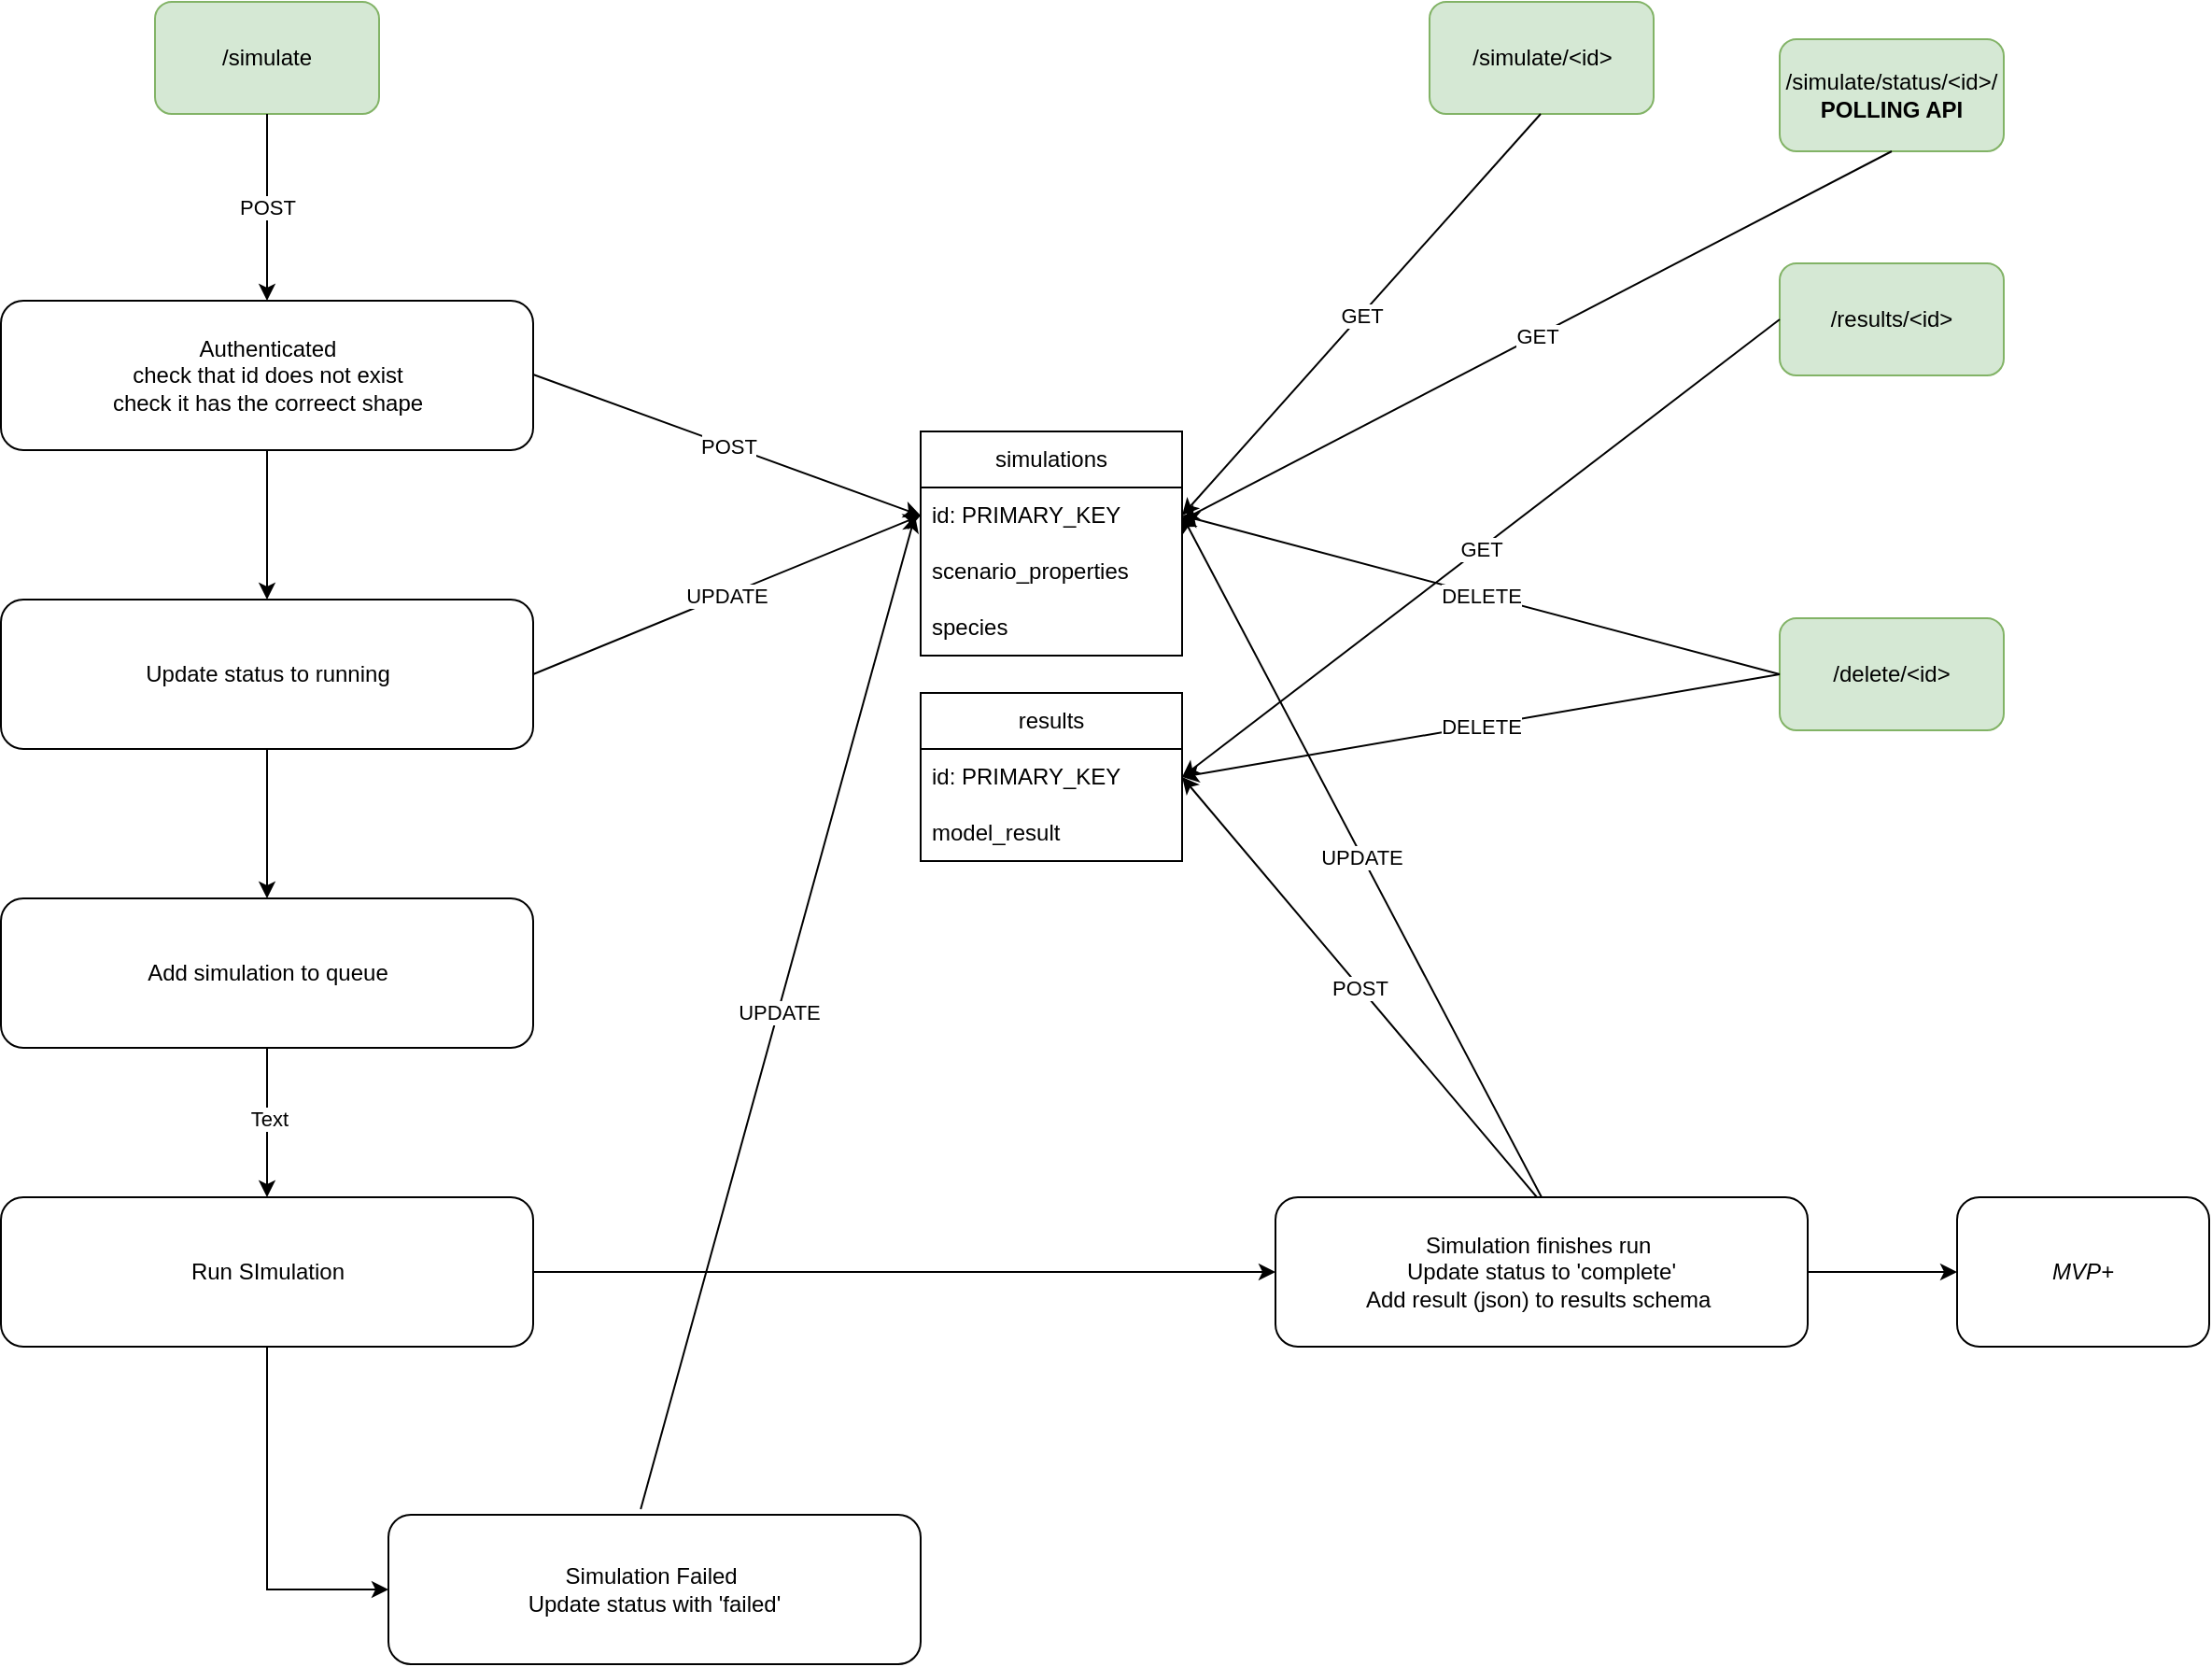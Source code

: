 <mxfile version="24.4.9" type="github">
  <diagram name="Page-1" id="TQ4eBMd5YeBiTXItU8jS">
    <mxGraphModel dx="1434" dy="772" grid="1" gridSize="10" guides="1" tooltips="1" connect="1" arrows="1" fold="1" page="1" pageScale="1" pageWidth="850" pageHeight="1100" math="0" shadow="0">
      <root>
        <mxCell id="0" />
        <mxCell id="1" parent="0" />
        <mxCell id="Oc1wq3lQpYeWBhhOjSAj-2" value="/simulate" style="rounded=1;whiteSpace=wrap;html=1;fillColor=#d5e8d4;strokeColor=#82b366;" parent="1" vertex="1">
          <mxGeometry x="370" y="40" width="120" height="60" as="geometry" />
        </mxCell>
        <mxCell id="xN9SMs_Lk29yB2TB7Gc1-17" value="" style="edgeStyle=orthogonalEdgeStyle;rounded=0;orthogonalLoop=1;jettySize=auto;html=1;" parent="1" source="xN9SMs_Lk29yB2TB7Gc1-1" target="xN9SMs_Lk29yB2TB7Gc1-16" edge="1">
          <mxGeometry relative="1" as="geometry" />
        </mxCell>
        <mxCell id="xN9SMs_Lk29yB2TB7Gc1-1" value="&lt;div&gt;Authenticated&lt;/div&gt;check that id does not exist&lt;div&gt;check it has the correect shape&lt;/div&gt;" style="rounded=1;whiteSpace=wrap;html=1;" parent="1" vertex="1">
          <mxGeometry x="287.5" y="200" width="285" height="80" as="geometry" />
        </mxCell>
        <mxCell id="xN9SMs_Lk29yB2TB7Gc1-4" value="simulations" style="swimlane;fontStyle=0;childLayout=stackLayout;horizontal=1;startSize=30;horizontalStack=0;resizeParent=1;resizeParentMax=0;resizeLast=0;collapsible=1;marginBottom=0;whiteSpace=wrap;html=1;" parent="1" vertex="1">
          <mxGeometry x="780" y="270" width="140" height="120" as="geometry" />
        </mxCell>
        <mxCell id="xN9SMs_Lk29yB2TB7Gc1-5" value="id: PRIMARY_KEY" style="text;strokeColor=none;fillColor=none;align=left;verticalAlign=middle;spacingLeft=4;spacingRight=4;overflow=hidden;points=[[0,0.5],[1,0.5]];portConstraint=eastwest;rotatable=0;whiteSpace=wrap;html=1;" parent="xN9SMs_Lk29yB2TB7Gc1-4" vertex="1">
          <mxGeometry y="30" width="140" height="30" as="geometry" />
        </mxCell>
        <mxCell id="xN9SMs_Lk29yB2TB7Gc1-6" value="scenario_properties" style="text;strokeColor=none;fillColor=none;align=left;verticalAlign=middle;spacingLeft=4;spacingRight=4;overflow=hidden;points=[[0,0.5],[1,0.5]];portConstraint=eastwest;rotatable=0;whiteSpace=wrap;html=1;" parent="xN9SMs_Lk29yB2TB7Gc1-4" vertex="1">
          <mxGeometry y="60" width="140" height="30" as="geometry" />
        </mxCell>
        <mxCell id="xN9SMs_Lk29yB2TB7Gc1-7" value="species" style="text;strokeColor=none;fillColor=none;align=left;verticalAlign=middle;spacingLeft=4;spacingRight=4;overflow=hidden;points=[[0,0.5],[1,0.5]];portConstraint=eastwest;rotatable=0;whiteSpace=wrap;html=1;" parent="xN9SMs_Lk29yB2TB7Gc1-4" vertex="1">
          <mxGeometry y="90" width="140" height="30" as="geometry" />
        </mxCell>
        <mxCell id="xN9SMs_Lk29yB2TB7Gc1-8" value="results" style="swimlane;fontStyle=0;childLayout=stackLayout;horizontal=1;startSize=30;horizontalStack=0;resizeParent=1;resizeParentMax=0;resizeLast=0;collapsible=1;marginBottom=0;whiteSpace=wrap;html=1;" parent="1" vertex="1">
          <mxGeometry x="780" y="410" width="140" height="90" as="geometry" />
        </mxCell>
        <mxCell id="xN9SMs_Lk29yB2TB7Gc1-9" value="id: PRIMARY_KEY" style="text;strokeColor=none;fillColor=none;align=left;verticalAlign=middle;spacingLeft=4;spacingRight=4;overflow=hidden;points=[[0,0.5],[1,0.5]];portConstraint=eastwest;rotatable=0;whiteSpace=wrap;html=1;" parent="xN9SMs_Lk29yB2TB7Gc1-8" vertex="1">
          <mxGeometry y="30" width="140" height="30" as="geometry" />
        </mxCell>
        <mxCell id="xN9SMs_Lk29yB2TB7Gc1-10" value="model_result" style="text;strokeColor=none;fillColor=none;align=left;verticalAlign=middle;spacingLeft=4;spacingRight=4;overflow=hidden;points=[[0,0.5],[1,0.5]];portConstraint=eastwest;rotatable=0;whiteSpace=wrap;html=1;" parent="xN9SMs_Lk29yB2TB7Gc1-8" vertex="1">
          <mxGeometry y="60" width="140" height="30" as="geometry" />
        </mxCell>
        <mxCell id="xN9SMs_Lk29yB2TB7Gc1-13" value="" style="endArrow=classic;html=1;rounded=0;entryX=0;entryY=0.5;entryDx=0;entryDy=0;" parent="1" target="xN9SMs_Lk29yB2TB7Gc1-5" edge="1">
          <mxGeometry relative="1" as="geometry">
            <mxPoint x="572.5" y="239.5" as="sourcePoint" />
            <mxPoint x="672.5" y="239.5" as="targetPoint" />
          </mxGeometry>
        </mxCell>
        <mxCell id="xN9SMs_Lk29yB2TB7Gc1-14" value="POST" style="edgeLabel;resizable=0;html=1;;align=center;verticalAlign=middle;" parent="xN9SMs_Lk29yB2TB7Gc1-13" connectable="0" vertex="1">
          <mxGeometry relative="1" as="geometry" />
        </mxCell>
        <mxCell id="xN9SMs_Lk29yB2TB7Gc1-21" value="" style="edgeStyle=orthogonalEdgeStyle;rounded=0;orthogonalLoop=1;jettySize=auto;html=1;" parent="1" source="xN9SMs_Lk29yB2TB7Gc1-16" target="xN9SMs_Lk29yB2TB7Gc1-20" edge="1">
          <mxGeometry relative="1" as="geometry" />
        </mxCell>
        <mxCell id="xN9SMs_Lk29yB2TB7Gc1-16" value="Update status to running" style="rounded=1;whiteSpace=wrap;html=1;" parent="1" vertex="1">
          <mxGeometry x="287.5" y="360" width="285" height="80" as="geometry" />
        </mxCell>
        <mxCell id="xN9SMs_Lk29yB2TB7Gc1-18" value="" style="endArrow=classic;html=1;rounded=0;entryX=0;entryY=0.5;entryDx=0;entryDy=0;" parent="1" target="xN9SMs_Lk29yB2TB7Gc1-5" edge="1">
          <mxGeometry relative="1" as="geometry">
            <mxPoint x="572.5" y="400" as="sourcePoint" />
            <mxPoint x="780" y="475.5" as="targetPoint" />
          </mxGeometry>
        </mxCell>
        <mxCell id="xN9SMs_Lk29yB2TB7Gc1-19" value="UPDATE" style="edgeLabel;resizable=0;html=1;;align=center;verticalAlign=middle;" parent="xN9SMs_Lk29yB2TB7Gc1-18" connectable="0" vertex="1">
          <mxGeometry relative="1" as="geometry" />
        </mxCell>
        <mxCell id="xN9SMs_Lk29yB2TB7Gc1-23" value="" style="edgeStyle=orthogonalEdgeStyle;rounded=0;orthogonalLoop=1;jettySize=auto;html=1;" parent="1" source="xN9SMs_Lk29yB2TB7Gc1-20" target="xN9SMs_Lk29yB2TB7Gc1-22" edge="1">
          <mxGeometry relative="1" as="geometry" />
        </mxCell>
        <mxCell id="xN9SMs_Lk29yB2TB7Gc1-51" value="Text" style="edgeLabel;html=1;align=center;verticalAlign=middle;resizable=0;points=[];" parent="xN9SMs_Lk29yB2TB7Gc1-23" vertex="1" connectable="0">
          <mxGeometry x="-0.05" y="1" relative="1" as="geometry">
            <mxPoint as="offset" />
          </mxGeometry>
        </mxCell>
        <mxCell id="xN9SMs_Lk29yB2TB7Gc1-20" value="Add simulation to queue" style="rounded=1;whiteSpace=wrap;html=1;" parent="1" vertex="1">
          <mxGeometry x="287.5" y="520" width="285" height="80" as="geometry" />
        </mxCell>
        <mxCell id="xN9SMs_Lk29yB2TB7Gc1-26" value="" style="edgeStyle=orthogonalEdgeStyle;rounded=0;orthogonalLoop=1;jettySize=auto;html=1;entryX=0;entryY=0.5;entryDx=0;entryDy=0;" parent="1" source="xN9SMs_Lk29yB2TB7Gc1-22" target="xN9SMs_Lk29yB2TB7Gc1-25" edge="1">
          <mxGeometry relative="1" as="geometry" />
        </mxCell>
        <mxCell id="xN9SMs_Lk29yB2TB7Gc1-29" value="" style="edgeStyle=orthogonalEdgeStyle;rounded=0;orthogonalLoop=1;jettySize=auto;html=1;" parent="1" source="xN9SMs_Lk29yB2TB7Gc1-22" target="xN9SMs_Lk29yB2TB7Gc1-28" edge="1">
          <mxGeometry relative="1" as="geometry" />
        </mxCell>
        <mxCell id="xN9SMs_Lk29yB2TB7Gc1-22" value="Run SImulation" style="rounded=1;whiteSpace=wrap;html=1;" parent="1" vertex="1">
          <mxGeometry x="287.5" y="680" width="285" height="80" as="geometry" />
        </mxCell>
        <mxCell id="xN9SMs_Lk29yB2TB7Gc1-25" value="Simulation Failed&amp;nbsp;&lt;div&gt;Update status with &#39;failed&#39;&lt;/div&gt;" style="rounded=1;whiteSpace=wrap;html=1;" parent="1" vertex="1">
          <mxGeometry x="495" y="850" width="285" height="80" as="geometry" />
        </mxCell>
        <mxCell id="14rYZSYpVF71IEUwwzAR-5" value="" style="edgeStyle=orthogonalEdgeStyle;rounded=0;orthogonalLoop=1;jettySize=auto;html=1;" edge="1" parent="1" source="xN9SMs_Lk29yB2TB7Gc1-28" target="14rYZSYpVF71IEUwwzAR-4">
          <mxGeometry relative="1" as="geometry" />
        </mxCell>
        <mxCell id="xN9SMs_Lk29yB2TB7Gc1-28" value="Simulation finishes run&amp;nbsp;&lt;div&gt;Update status to &#39;complete&#39;&lt;/div&gt;&lt;div&gt;Add result (json) to results schema&amp;nbsp;&lt;/div&gt;" style="rounded=1;whiteSpace=wrap;html=1;" parent="1" vertex="1">
          <mxGeometry x="970" y="680" width="285" height="80" as="geometry" />
        </mxCell>
        <mxCell id="xN9SMs_Lk29yB2TB7Gc1-31" value="" style="endArrow=classic;html=1;rounded=0;entryX=1;entryY=0.5;entryDx=0;entryDy=0;" parent="1" target="xN9SMs_Lk29yB2TB7Gc1-9" edge="1">
          <mxGeometry relative="1" as="geometry">
            <mxPoint x="1110" y="680" as="sourcePoint" />
            <mxPoint x="1317.5" y="755.5" as="targetPoint" />
          </mxGeometry>
        </mxCell>
        <mxCell id="xN9SMs_Lk29yB2TB7Gc1-32" value="POST" style="edgeLabel;resizable=0;html=1;;align=center;verticalAlign=middle;" parent="xN9SMs_Lk29yB2TB7Gc1-31" connectable="0" vertex="1">
          <mxGeometry relative="1" as="geometry" />
        </mxCell>
        <mxCell id="xN9SMs_Lk29yB2TB7Gc1-33" value="" style="endArrow=classic;html=1;rounded=0;entryX=1;entryY=0.5;entryDx=0;entryDy=0;exitX=0.5;exitY=0;exitDx=0;exitDy=0;" parent="1" source="xN9SMs_Lk29yB2TB7Gc1-28" target="xN9SMs_Lk29yB2TB7Gc1-5" edge="1">
          <mxGeometry relative="1" as="geometry">
            <mxPoint x="1110" y="680" as="sourcePoint" />
            <mxPoint x="920" y="455" as="targetPoint" />
          </mxGeometry>
        </mxCell>
        <mxCell id="xN9SMs_Lk29yB2TB7Gc1-34" value="UPDATE" style="edgeLabel;resizable=0;html=1;;align=center;verticalAlign=middle;" parent="xN9SMs_Lk29yB2TB7Gc1-33" connectable="0" vertex="1">
          <mxGeometry relative="1" as="geometry" />
        </mxCell>
        <mxCell id="xN9SMs_Lk29yB2TB7Gc1-35" value="/simulate/&amp;lt;id&amp;gt;" style="rounded=1;whiteSpace=wrap;html=1;fillColor=#d5e8d4;strokeColor=#82b366;" parent="1" vertex="1">
          <mxGeometry x="1052.5" y="40" width="120" height="60" as="geometry" />
        </mxCell>
        <mxCell id="xN9SMs_Lk29yB2TB7Gc1-36" value="" style="endArrow=classic;html=1;rounded=0;entryX=0.5;entryY=0;entryDx=0;entryDy=0;" parent="1" target="xN9SMs_Lk29yB2TB7Gc1-1" edge="1">
          <mxGeometry relative="1" as="geometry">
            <mxPoint x="430" y="100" as="sourcePoint" />
            <mxPoint x="637.5" y="175.5" as="targetPoint" />
          </mxGeometry>
        </mxCell>
        <mxCell id="xN9SMs_Lk29yB2TB7Gc1-37" value="POST" style="edgeLabel;resizable=0;html=1;;align=center;verticalAlign=middle;" parent="xN9SMs_Lk29yB2TB7Gc1-36" connectable="0" vertex="1">
          <mxGeometry relative="1" as="geometry" />
        </mxCell>
        <mxCell id="xN9SMs_Lk29yB2TB7Gc1-38" value="" style="endArrow=classic;html=1;rounded=0;entryX=1;entryY=0.5;entryDx=0;entryDy=0;" parent="1" target="xN9SMs_Lk29yB2TB7Gc1-5" edge="1">
          <mxGeometry relative="1" as="geometry">
            <mxPoint x="1112" y="100" as="sourcePoint" />
            <mxPoint x="1112" y="200" as="targetPoint" />
          </mxGeometry>
        </mxCell>
        <mxCell id="xN9SMs_Lk29yB2TB7Gc1-39" value="GET" style="edgeLabel;resizable=0;html=1;;align=center;verticalAlign=middle;" parent="xN9SMs_Lk29yB2TB7Gc1-38" connectable="0" vertex="1">
          <mxGeometry relative="1" as="geometry" />
        </mxCell>
        <mxCell id="xN9SMs_Lk29yB2TB7Gc1-40" value="/results/&amp;lt;id&amp;gt;" style="rounded=1;whiteSpace=wrap;html=1;fillColor=#d5e8d4;strokeColor=#82b366;" parent="1" vertex="1">
          <mxGeometry x="1240" y="180" width="120" height="60" as="geometry" />
        </mxCell>
        <mxCell id="xN9SMs_Lk29yB2TB7Gc1-41" value="" style="endArrow=classic;html=1;rounded=0;entryX=1;entryY=0.5;entryDx=0;entryDy=0;exitX=0;exitY=0.5;exitDx=0;exitDy=0;" parent="1" source="xN9SMs_Lk29yB2TB7Gc1-40" target="xN9SMs_Lk29yB2TB7Gc1-9" edge="1">
          <mxGeometry relative="1" as="geometry">
            <mxPoint x="1102" y="300" as="sourcePoint" />
            <mxPoint x="910" y="515" as="targetPoint" />
          </mxGeometry>
        </mxCell>
        <mxCell id="xN9SMs_Lk29yB2TB7Gc1-42" value="GET" style="edgeLabel;resizable=0;html=1;;align=center;verticalAlign=middle;" parent="xN9SMs_Lk29yB2TB7Gc1-41" connectable="0" vertex="1">
          <mxGeometry relative="1" as="geometry" />
        </mxCell>
        <mxCell id="xN9SMs_Lk29yB2TB7Gc1-43" value="/delete/&amp;lt;id&amp;gt;" style="rounded=1;whiteSpace=wrap;html=1;fillColor=#d5e8d4;strokeColor=#82b366;" parent="1" vertex="1">
          <mxGeometry x="1240" y="370" width="120" height="60" as="geometry" />
        </mxCell>
        <mxCell id="xN9SMs_Lk29yB2TB7Gc1-44" value="" style="endArrow=classic;html=1;rounded=0;entryX=1;entryY=0.5;entryDx=0;entryDy=0;exitX=0;exitY=0.5;exitDx=0;exitDy=0;" parent="1" source="xN9SMs_Lk29yB2TB7Gc1-43" target="xN9SMs_Lk29yB2TB7Gc1-5" edge="1">
          <mxGeometry relative="1" as="geometry">
            <mxPoint x="1255" y="210" as="sourcePoint" />
            <mxPoint x="860" y="565" as="targetPoint" />
          </mxGeometry>
        </mxCell>
        <mxCell id="xN9SMs_Lk29yB2TB7Gc1-45" value="DELETE" style="edgeLabel;resizable=0;html=1;;align=center;verticalAlign=middle;" parent="xN9SMs_Lk29yB2TB7Gc1-44" connectable="0" vertex="1">
          <mxGeometry relative="1" as="geometry" />
        </mxCell>
        <mxCell id="xN9SMs_Lk29yB2TB7Gc1-47" value="" style="endArrow=classic;html=1;rounded=0;entryX=1;entryY=0.5;entryDx=0;entryDy=0;exitX=0;exitY=0.5;exitDx=0;exitDy=0;" parent="1" source="xN9SMs_Lk29yB2TB7Gc1-43" target="xN9SMs_Lk29yB2TB7Gc1-9" edge="1">
          <mxGeometry relative="1" as="geometry">
            <mxPoint x="1255" y="210" as="sourcePoint" />
            <mxPoint x="920" y="315" as="targetPoint" />
          </mxGeometry>
        </mxCell>
        <mxCell id="xN9SMs_Lk29yB2TB7Gc1-48" value="DELETE" style="edgeLabel;resizable=0;html=1;;align=center;verticalAlign=middle;" parent="xN9SMs_Lk29yB2TB7Gc1-47" connectable="0" vertex="1">
          <mxGeometry relative="1" as="geometry" />
        </mxCell>
        <mxCell id="xN9SMs_Lk29yB2TB7Gc1-52" value="" style="endArrow=classic;html=1;rounded=0;entryX=1;entryY=0.5;entryDx=0;entryDy=0;exitX=0.474;exitY=-0.037;exitDx=0;exitDy=0;exitPerimeter=0;" parent="1" source="xN9SMs_Lk29yB2TB7Gc1-25" edge="1">
          <mxGeometry relative="1" as="geometry">
            <mxPoint x="970" y="680" as="sourcePoint" />
            <mxPoint x="777" y="315" as="targetPoint" />
          </mxGeometry>
        </mxCell>
        <mxCell id="xN9SMs_Lk29yB2TB7Gc1-53" value="UPDATE" style="edgeLabel;resizable=0;html=1;;align=center;verticalAlign=middle;" parent="xN9SMs_Lk29yB2TB7Gc1-52" connectable="0" vertex="1">
          <mxGeometry relative="1" as="geometry" />
        </mxCell>
        <mxCell id="14rYZSYpVF71IEUwwzAR-1" value="/simulate/status/&amp;lt;id&amp;gt;/&lt;div&gt;&lt;b&gt;POLLING API&lt;/b&gt;&lt;/div&gt;" style="rounded=1;whiteSpace=wrap;html=1;fillColor=#d5e8d4;strokeColor=#82b366;" vertex="1" parent="1">
          <mxGeometry x="1240" y="60" width="120" height="60" as="geometry" />
        </mxCell>
        <mxCell id="14rYZSYpVF71IEUwwzAR-2" value="" style="endArrow=classic;html=1;rounded=0;entryX=1;entryY=0.5;entryDx=0;entryDy=0;exitX=0.5;exitY=1;exitDx=0;exitDy=0;" edge="1" parent="1" source="14rYZSYpVF71IEUwwzAR-1">
          <mxGeometry relative="1" as="geometry">
            <mxPoint x="1112" y="102.5" as="sourcePoint" />
            <mxPoint x="920" y="317.5" as="targetPoint" />
          </mxGeometry>
        </mxCell>
        <mxCell id="14rYZSYpVF71IEUwwzAR-3" value="GET" style="edgeLabel;resizable=0;html=1;;align=center;verticalAlign=middle;" connectable="0" vertex="1" parent="14rYZSYpVF71IEUwwzAR-2">
          <mxGeometry relative="1" as="geometry" />
        </mxCell>
        <mxCell id="14rYZSYpVF71IEUwwzAR-4" value="&lt;i&gt;MVP+&lt;/i&gt;" style="rounded=1;whiteSpace=wrap;html=1;" vertex="1" parent="1">
          <mxGeometry x="1335" y="680" width="135" height="80" as="geometry" />
        </mxCell>
      </root>
    </mxGraphModel>
  </diagram>
</mxfile>
